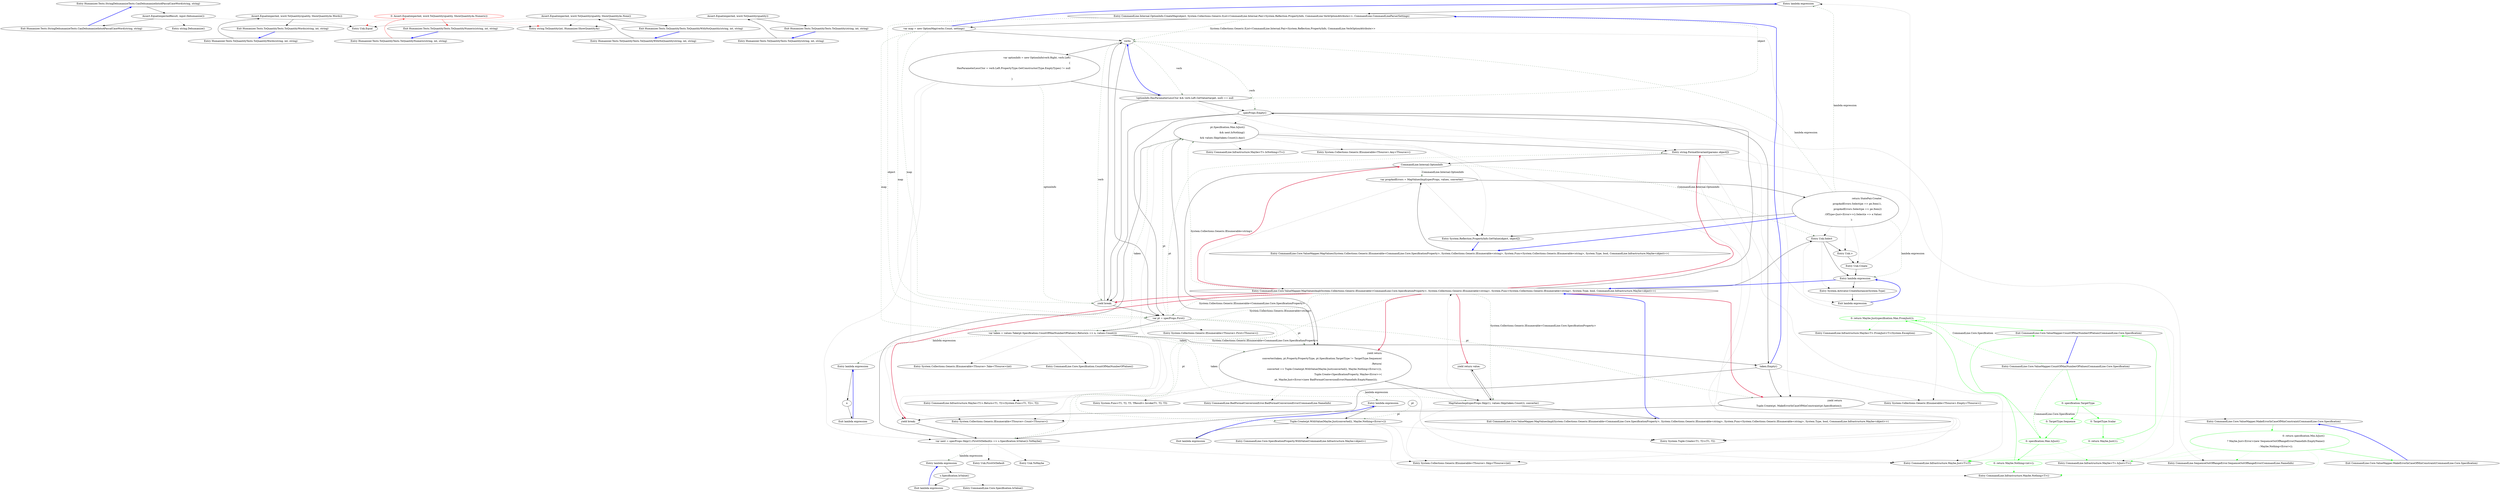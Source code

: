 digraph  {
n0 [cluster="Humanizer.Tests.StringDehumanizeTests.CanDehumanizeIntoAPascalCaseWord(string, string)", label="Entry Humanizer.Tests.StringDehumanizeTests.CanDehumanizeIntoAPascalCaseWord(string, string)", span="16-16"];
n1 [cluster="Humanizer.Tests.StringDehumanizeTests.CanDehumanizeIntoAPascalCaseWord(string, string)", label="Assert.Equal(expectedResult, input.Dehumanize())", span="18-18"];
n2 [cluster="Humanizer.Tests.StringDehumanizeTests.CanDehumanizeIntoAPascalCaseWord(string, string)", label="Exit Humanizer.Tests.StringDehumanizeTests.CanDehumanizeIntoAPascalCaseWord(string, string)", span="16-16"];
n3 [cluster="string.Dehumanize()", label="Entry string.Dehumanize()", span="14-14"];
n4 [cluster="Unk.Equal", label="Entry Unk.Equal", span=""];
m0_11 [cluster="Humanizer.Tests.ToQuantityTests.ToQuantityWords(string, int, string)", file="SpecificationExtensions.cs", label="Entry Humanizer.Tests.ToQuantityTests.ToQuantityWords(string, int, string)", span="72-72"];
m0_12 [cluster="Humanizer.Tests.ToQuantityTests.ToQuantityWords(string, int, string)", file="SpecificationExtensions.cs", label="Assert.Equal(expected, word.ToQuantity(quatity, ShowQuantityAs.Words))", span="74-74"];
m0_13 [cluster="Humanizer.Tests.ToQuantityTests.ToQuantityWords(string, int, string)", file="SpecificationExtensions.cs", label="Exit Humanizer.Tests.ToQuantityTests.ToQuantityWords(string, int, string)", span="72-72"];
m0_8 [cluster="Humanizer.Tests.ToQuantityTests.ToQuantityNumeric(string, int, string)", file="SpecificationExtensions.cs", label="Entry Humanizer.Tests.ToQuantityTests.ToQuantityNumeric(string, int, string)", span="53-53"];
m0_9 [cluster="Humanizer.Tests.ToQuantityTests.ToQuantityNumeric(string, int, string)", color=red, community=0, file="SpecificationExtensions.cs", label="0: Assert.Equal(expected, word.ToQuantity(quatity, ShowQuantityAs.Numeric))", span="56-56"];
m0_10 [cluster="Humanizer.Tests.ToQuantityTests.ToQuantityNumeric(string, int, string)", file="SpecificationExtensions.cs", label="Exit Humanizer.Tests.ToQuantityTests.ToQuantityNumeric(string, int, string)", span="53-53"];
m0_5 [cluster="Humanizer.Tests.ToQuantityTests.ToQuantityWithNoQuantity(string, int, string)", file="SpecificationExtensions.cs", label="Entry Humanizer.Tests.ToQuantityTests.ToQuantityWithNoQuantity(string, int, string)", span="36-36"];
m0_6 [cluster="Humanizer.Tests.ToQuantityTests.ToQuantityWithNoQuantity(string, int, string)", file="SpecificationExtensions.cs", label="Assert.Equal(expected, word.ToQuantity(quatity, ShowQuantityAs.None))", span="38-38"];
m0_7 [cluster="Humanizer.Tests.ToQuantityTests.ToQuantityWithNoQuantity(string, int, string)", file="SpecificationExtensions.cs", label="Exit Humanizer.Tests.ToQuantityTests.ToQuantityWithNoQuantity(string, int, string)", span="36-36"];
m0_3 [cluster="string.ToQuantity(int, Humanizer.ShowQuantityAs)", file="SpecificationExtensions.cs", label="Entry string.ToQuantity(int, Humanizer.ShowQuantityAs)", span="25-25"];
m0_0 [cluster="Humanizer.Tests.ToQuantityTests.ToQuantity(string, int, string)", file="SpecificationExtensions.cs", label="Entry Humanizer.Tests.ToQuantityTests.ToQuantity(string, int, string)", span="19-19"];
m0_1 [cluster="Humanizer.Tests.ToQuantityTests.ToQuantity(string, int, string)", file="SpecificationExtensions.cs", label="Assert.Equal(expected, word.ToQuantity(quatity))", span="21-21"];
m0_2 [cluster="Humanizer.Tests.ToQuantityTests.ToQuantity(string, int, string)", file="SpecificationExtensions.cs", label="Exit Humanizer.Tests.ToQuantityTests.ToQuantity(string, int, string)", span="19-19"];
m1_11 [cluster="lambda expression", file="ValueMapper.cs", label="Entry lambda expression", span="20-20"];
m1_60 [cluster="CommandLine.Core.SpecificationProperty.WithValue(CommandLine.Infrastructure.Maybe<object>)", file="ValueMapper.cs", label="Entry CommandLine.Core.SpecificationProperty.WithValue(CommandLine.Infrastructure.Maybe<object>)", span="18-18"];
m1_4 [cluster="CommandLine.Core.ValueMapper.MapValuesImpl(System.Collections.Generic.IEnumerable<CommandLine.Core.SpecificationProperty>, System.Collections.Generic.IEnumerable<string>, System.Func<System.Collections.Generic.IEnumerable<string>, System.Type, bool, CommandLine.Infrastructure.Maybe<object>>)", file="ValueMapper.cs", label="Entry CommandLine.Core.ValueMapper.MapValuesImpl(System.Collections.Generic.IEnumerable<CommandLine.Core.SpecificationProperty>, System.Collections.Generic.IEnumerable<string>, System.Func<System.Collections.Generic.IEnumerable<string>, System.Type, bool, CommandLine.Infrastructure.Maybe<object>>)", span="25-25"];
m1_5 [cluster="Unk.Select", file="ValueMapper.cs", label="Entry Unk.Select", span=""];
m1_6 [cluster="Unk.>", file="ValueMapper.cs", label="Entry Unk.>", span=""];
m1_7 [cluster="Unk.Create", file="ValueMapper.cs", label="Entry Unk.Create", span=""];
m1_8 [cluster="lambda expression", file="ValueMapper.cs", label="Entry lambda expression", span="19-19"];
m1_32 [cluster="System.Collections.Generic.IEnumerable<TSource>.Empty<TSource>()", file="ValueMapper.cs", label="Entry System.Collections.Generic.IEnumerable<TSource>.Empty<TSource>()", span="62-62"];
m1_43 [cluster="CommandLine.Infrastructure.Maybe<T>.IsJust<T>()", file="ValueMapper.cs", label="Entry CommandLine.Infrastructure.Maybe<T>.IsJust<T>()", span="149-149"];
m1_34 [cluster="CommandLine.Core.Specification.CountOfMaxNumberOfValues()", file="ValueMapper.cs", label="Entry CommandLine.Core.Specification.CountOfMaxNumberOfValues()", span="67-67"];
m1_25 [cluster="CommandLine.Core.ValueMapper.MapValuesImpl(System.Collections.Generic.IEnumerable<CommandLine.Core.SpecificationProperty>, System.Collections.Generic.IEnumerable<string>, System.Func<System.Collections.Generic.IEnumerable<string>, System.Type, bool, CommandLine.Infrastructure.Maybe<object>>)", file="ValueMapper.cs", label="pt.Specification.Max.IsJust()\r\n                && next.IsNothing()\r\n                && values.Skip(taken.Count()).Any()", span="44-46"];
m1_0 [cluster="CommandLine.Core.ValueMapper.MapValues(System.Collections.Generic.IEnumerable<CommandLine.Core.SpecificationProperty>, System.Collections.Generic.IEnumerable<string>, System.Func<System.Collections.Generic.IEnumerable<string>, System.Type, bool, CommandLine.Infrastructure.Maybe<object>>)", file="ValueMapper.cs", label="Entry CommandLine.Core.ValueMapper.MapValues(System.Collections.Generic.IEnumerable<CommandLine.Core.SpecificationProperty>, System.Collections.Generic.IEnumerable<string>, System.Func<System.Collections.Generic.IEnumerable<string>, System.Type, bool, CommandLine.Infrastructure.Maybe<object>>)", span="11-11"];
m1_1 [cluster="CommandLine.Core.ValueMapper.MapValues(System.Collections.Generic.IEnumerable<CommandLine.Core.SpecificationProperty>, System.Collections.Generic.IEnumerable<string>, System.Func<System.Collections.Generic.IEnumerable<string>, System.Type, bool, CommandLine.Infrastructure.Maybe<object>>)", file="ValueMapper.cs", label="var propAndErrors = MapValuesImpl(specProps, values, converter)", span="16-16"];
m1_2 [cluster="CommandLine.Core.ValueMapper.MapValues(System.Collections.Generic.IEnumerable<CommandLine.Core.SpecificationProperty>, System.Collections.Generic.IEnumerable<string>, System.Func<System.Collections.Generic.IEnumerable<string>, System.Type, bool, CommandLine.Infrastructure.Maybe<object>>)", file="ValueMapper.cs", label="return StatePair.Create(\r\n                propAndErrors.Select(pe => pe.Item1),\r\n                propAndErrors.Select(pe => pe.Item2)\r\n                    .OfType<Just<Error>>().Select(e => e.Value)\r\n                );", span="18-22"];
m1_56 [cluster="CommandLine.Core.Specification.IsValue()", file="ValueMapper.cs", label="Entry CommandLine.Core.Specification.IsValue()", span="15-15"];
m1_71 [cluster="CommandLine.Infrastructure.Maybe<T>.FromJust<T>(System.Exception)", file="ValueMapper.cs", label="Entry CommandLine.Infrastructure.Maybe<T>.FromJust<T>(System.Exception)", span="134-134"];
m1_44 [cluster="CommandLine.Infrastructure.Maybe<T>.IsNothing<T>()", file="ValueMapper.cs", label="Entry CommandLine.Infrastructure.Maybe<T>.IsNothing<T>()", span="144-144"];
m1_42 [cluster="Unk.ToMaybe", file="ValueMapper.cs", label="Entry Unk.ToMaybe", span=""];
m1_46 [cluster="CommandLine.SequenceOutOfRangeError.SequenceOutOfRangeError(CommandLine.NameInfo)", file="ValueMapper.cs", label="Entry CommandLine.SequenceOutOfRangeError.SequenceOutOfRangeError(CommandLine.NameInfo)", span="324-324"];
m1_45 [cluster="System.Collections.Generic.IEnumerable<TSource>.Any<TSource>()", file="ValueMapper.cs", label="Entry System.Collections.Generic.IEnumerable<TSource>.Any<TSource>()", span="0-0"];
m1_39 [cluster="System.Tuple.Create<T1, T2>(T1, T2)", file="ValueMapper.cs", label="Entry System.Tuple.Create<T1, T2>(T1, T2)", span="0-0"];
m1_10 [cluster="lambda expression", file="ValueMapper.cs", label="Exit lambda expression", span="19-19"];
m1_22 [cluster="CommandLine.Core.ValueMapper.MapValuesImpl(System.Collections.Generic.IEnumerable<CommandLine.Core.SpecificationProperty>, System.Collections.Generic.IEnumerable<string>, System.Func<System.Collections.Generic.IEnumerable<string>, System.Type, bool, CommandLine.Infrastructure.Maybe<object>>)", file="ValueMapper.cs", label="yield return\r\n                    Tuple.Create(pt, MakeErrorInCaseOfMinConstraint(pt.Specification));", span="38-39"];
m1_14 [cluster="CommandLine.Internal.OptionInfo.CreateMap(object, System.Collections.Generic.IList<CommandLine.Internal.Pair<System.Reflection.PropertyInfo, CommandLine.VerbOptionAttribute>>, CommandLine.CommandLineParserSettings)", file="ValueMapper.cs", label=verbs, span="68-68"];
m1_58 [cluster="lambda expression", file="ValueMapper.cs", label="Tuple.Create(pt.WithValue(Maybe.Just(converted)), Maybe.Nothing<Error>())", span="57-57"];
m1_57 [cluster="lambda expression", file="ValueMapper.cs", label="Entry lambda expression", span="57-57"];
m1_59 [cluster="lambda expression", file="ValueMapper.cs", label="Exit lambda expression", span="57-57"];
m1_50 [cluster="lambda expression", file="ValueMapper.cs", label="Entry lambda expression", span="35-35"];
m1_53 [cluster="lambda expression", file="ValueMapper.cs", label="Entry lambda expression", span="43-43"];
m1_52 [cluster="lambda expression", file="ValueMapper.cs", label="Exit lambda expression", span="35-35"];
m1_51 [cluster="lambda expression", file="ValueMapper.cs", label=n, span="35-35"];
m1_55 [cluster="lambda expression", file="ValueMapper.cs", label="Exit lambda expression", span="43-43"];
m1_54 [cluster="lambda expression", file="ValueMapper.cs", label="s.Specification.IsValue()", span="43-43"];
m1_9 [cluster="System.Activator.CreateInstance(System.Type)", file="ValueMapper.cs", label="Entry System.Activator.CreateInstance(System.Type)", span="0-0"];
m1_13 [cluster="CommandLine.Internal.OptionInfo.CreateMap(object, System.Collections.Generic.IList<CommandLine.Internal.Pair<System.Reflection.PropertyInfo, CommandLine.VerbOptionAttribute>>, CommandLine.CommandLineParserSettings)", file="ValueMapper.cs", label="var map = new OptionMap(verbs.Count, settings)", span="67-67"];
m1_12 [cluster="CommandLine.Internal.OptionInfo.CreateMap(object, System.Collections.Generic.IList<CommandLine.Internal.Pair<System.Reflection.PropertyInfo, CommandLine.VerbOptionAttribute>>, CommandLine.CommandLineParserSettings)", file="ValueMapper.cs", label="Entry CommandLine.Internal.OptionInfo.CreateMap(object, System.Collections.Generic.IList<CommandLine.Internal.Pair<System.Reflection.PropertyInfo, CommandLine.VerbOptionAttribute>>, CommandLine.CommandLineParserSettings)", span="64-64"];
m1_15 [cluster="CommandLine.Internal.OptionInfo.CreateMap(object, System.Collections.Generic.IList<CommandLine.Internal.Pair<System.Reflection.PropertyInfo, CommandLine.VerbOptionAttribute>>, CommandLine.CommandLineParserSettings)", file="ValueMapper.cs", label="var optionInfo = new OptionInfo(verb.Right, verb.Left)\r\n                    {\r\n                        HasParameterLessCtor = verb.Left.PropertyType.GetConstructor(Type.EmptyTypes) != null\r\n\r\n                    }", span="70-74"];
m1_16 [cluster="CommandLine.Internal.OptionInfo.CreateMap(object, System.Collections.Generic.IList<CommandLine.Internal.Pair<System.Reflection.PropertyInfo, CommandLine.VerbOptionAttribute>>, CommandLine.CommandLineParserSettings)", file="ValueMapper.cs", label="!optionInfo.HasParameterLessCtor && verb.Left.GetValue(target, null) == null", span="75-75"];
m1_3 [cluster="System.Reflection.PropertyInfo.GetValue(object, object[])", file="ValueMapper.cs", label="Entry System.Reflection.PropertyInfo.GetValue(object, object[])", span="0-0"];
m1_40 [cluster="System.Collections.Generic.IEnumerable<TSource>.Skip<TSource>(int)", file="ValueMapper.cs", label="Entry System.Collections.Generic.IEnumerable<TSource>.Skip<TSource>(int)", span="0-0"];
m1_33 [cluster="System.Collections.Generic.IEnumerable<TSource>.First<TSource>()", file="ValueMapper.cs", label="Entry System.Collections.Generic.IEnumerable<TSource>.First<TSource>()", span="0-0"];
m1_37 [cluster="System.Collections.Generic.IEnumerable<TSource>.Take<TSource>(int)", file="ValueMapper.cs", label="Entry System.Collections.Generic.IEnumerable<TSource>.Take<TSource>(int)", span="0-0"];
m1_48 [cluster="System.Func<T1, T2, T3, TResult>.Invoke(T1, T2, T3)", file="ValueMapper.cs", label="Entry System.Func<T1, T2, T3, TResult>.Invoke(T1, T2, T3)", span="0-0"];
m1_38 [cluster="CommandLine.Core.ValueMapper.MakeErrorInCaseOfMinConstraint(CommandLine.Core.Specification)", file="ValueMapper.cs", label="Entry CommandLine.Core.ValueMapper.MakeErrorInCaseOfMinConstraint(CommandLine.Core.Specification)", span="83-83"];
m1_72 [cluster="CommandLine.Core.ValueMapper.MakeErrorInCaseOfMinConstraint(CommandLine.Core.Specification)", color=green, community=0, file="ValueMapper.cs", label="0: return specification.Min.IsJust()\r\n                ? Maybe.Just<Error>(new SequenceOutOfRangeError(NameInfo.EmptyName))\r\n                : Maybe.Nothing<Error>();", span="85-87"];
m1_73 [cluster="CommandLine.Core.ValueMapper.MakeErrorInCaseOfMinConstraint(CommandLine.Core.Specification)", file="ValueMapper.cs", label="Exit CommandLine.Core.ValueMapper.MakeErrorInCaseOfMinConstraint(CommandLine.Core.Specification)", span="83-83"];
m1_47 [cluster="CommandLine.Infrastructure.Maybe.Just<T>(T)", file="ValueMapper.cs", label="Entry CommandLine.Infrastructure.Maybe.Just<T>(T)", span="68-68"];
m1_49 [cluster="CommandLine.BadFormatConversionError.BadFormatConversionError(CommandLine.NameInfo)", file="ValueMapper.cs", label="Entry CommandLine.BadFormatConversionError.BadFormatConversionError(CommandLine.NameInfo)", span="313-313"];
m1_23 [cluster="CommandLine.Core.ValueMapper.MapValuesImpl(System.Collections.Generic.IEnumerable<CommandLine.Core.SpecificationProperty>, System.Collections.Generic.IEnumerable<string>, System.Func<System.Collections.Generic.IEnumerable<string>, System.Type, bool, CommandLine.Infrastructure.Maybe<object>>)", file="ValueMapper.cs", label="yield break;", span="40-40"];
m1_24 [cluster="CommandLine.Core.ValueMapper.MapValuesImpl(System.Collections.Generic.IEnumerable<CommandLine.Core.SpecificationProperty>, System.Collections.Generic.IEnumerable<string>, System.Func<System.Collections.Generic.IEnumerable<string>, System.Type, bool, CommandLine.Infrastructure.Maybe<object>>)", file="ValueMapper.cs", label="var next = specProps.Skip(1).FirstOrDefault(s => s.Specification.IsValue()).ToMaybe()", span="43-43"];
m1_61 [cluster="CommandLine.Infrastructure.Maybe.Nothing<T>()", file="ValueMapper.cs", label="Entry CommandLine.Infrastructure.Maybe.Nothing<T>()", span="63-63"];
m1_35 [cluster="System.Collections.Generic.IEnumerable<TSource>.Count<TSource>()", file="ValueMapper.cs", label="Entry System.Collections.Generic.IEnumerable<TSource>.Count<TSource>()", span="0-0"];
m1_62 [cluster="CommandLine.Core.ValueMapper.CountOfMaxNumberOfValues(CommandLine.Core.Specification)", file="ValueMapper.cs", label="Entry CommandLine.Core.ValueMapper.CountOfMaxNumberOfValues(CommandLine.Core.Specification)", span="67-67"];
m1_63 [cluster="CommandLine.Core.ValueMapper.CountOfMaxNumberOfValues(CommandLine.Core.Specification)", color=green, community=0, file="ValueMapper.cs", label="0: specification.TargetType", span="69-69"];
m1_64 [cluster="CommandLine.Core.ValueMapper.CountOfMaxNumberOfValues(CommandLine.Core.Specification)", color=green, community=0, file="ValueMapper.cs", label="0: TargetType.Scalar", span="71-71"];
m1_66 [cluster="CommandLine.Core.ValueMapper.CountOfMaxNumberOfValues(CommandLine.Core.Specification)", color=green, community=0, file="ValueMapper.cs", label="0: TargetType.Sequence", span="73-73"];
m1_67 [cluster="CommandLine.Core.ValueMapper.CountOfMaxNumberOfValues(CommandLine.Core.Specification)", color=green, community=0, file="ValueMapper.cs", label="0: specification.Max.IsJust()", span="74-74"];
m1_68 [cluster="CommandLine.Core.ValueMapper.CountOfMaxNumberOfValues(CommandLine.Core.Specification)", color=green, community=0, file="ValueMapper.cs", label="0: return Maybe.Just(specification.Max.FromJust());", span="76-76"];
m1_69 [cluster="CommandLine.Core.ValueMapper.CountOfMaxNumberOfValues(CommandLine.Core.Specification)", color=green, community=0, file="ValueMapper.cs", label="0: return Maybe.Nothing<int>();", span="80-80"];
m1_65 [cluster="CommandLine.Core.ValueMapper.CountOfMaxNumberOfValues(CommandLine.Core.Specification)", color=green, community=0, file="ValueMapper.cs", label="0: return Maybe.Just(1);", span="72-72"];
m1_70 [cluster="CommandLine.Core.ValueMapper.CountOfMaxNumberOfValues(CommandLine.Core.Specification)", file="ValueMapper.cs", label="Exit CommandLine.Core.ValueMapper.CountOfMaxNumberOfValues(CommandLine.Core.Specification)", span="67-67"];
m1_41 [cluster="Unk.FirstOrDefault", file="ValueMapper.cs", label="Entry Unk.FirstOrDefault", span=""];
m1_19 [cluster="CommandLine.Core.ValueMapper.MapValuesImpl(System.Collections.Generic.IEnumerable<CommandLine.Core.SpecificationProperty>, System.Collections.Generic.IEnumerable<string>, System.Func<System.Collections.Generic.IEnumerable<string>, System.Type, bool, CommandLine.Infrastructure.Maybe<object>>)", file="ValueMapper.cs", label="var pt = specProps.First()", span="34-34"];
m1_18 [cluster="CommandLine.Core.ValueMapper.MapValuesImpl(System.Collections.Generic.IEnumerable<CommandLine.Core.SpecificationProperty>, System.Collections.Generic.IEnumerable<string>, System.Func<System.Collections.Generic.IEnumerable<string>, System.Type, bool, CommandLine.Infrastructure.Maybe<object>>)", file="ValueMapper.cs", label="yield break;", span="32-32"];
m1_20 [cluster="CommandLine.Core.ValueMapper.MapValuesImpl(System.Collections.Generic.IEnumerable<CommandLine.Core.SpecificationProperty>, System.Collections.Generic.IEnumerable<string>, System.Func<System.Collections.Generic.IEnumerable<string>, System.Type, bool, CommandLine.Infrastructure.Maybe<object>>)", file="ValueMapper.cs", label="var taken = values.Take(pt.Specification.CountOfMaxNumberOfValues().Return(n => n, values.Count()))", span="35-35"];
m1_17 [cluster="CommandLine.Core.ValueMapper.MapValuesImpl(System.Collections.Generic.IEnumerable<CommandLine.Core.SpecificationProperty>, System.Collections.Generic.IEnumerable<string>, System.Func<System.Collections.Generic.IEnumerable<string>, System.Type, bool, CommandLine.Infrastructure.Maybe<object>>)", file="ValueMapper.cs", label="specProps.Empty()", span="30-30"];
m1_21 [cluster="CommandLine.Core.ValueMapper.MapValuesImpl(System.Collections.Generic.IEnumerable<CommandLine.Core.SpecificationProperty>, System.Collections.Generic.IEnumerable<string>, System.Func<System.Collections.Generic.IEnumerable<string>, System.Type, bool, CommandLine.Infrastructure.Maybe<object>>)", file="ValueMapper.cs", label="taken.Empty()", span="36-36"];
m1_26 [cluster="string.FormatInvariant(params object[])", file="ValueMapper.cs", label="Entry string.FormatInvariant(params object[])", span="58-58"];
m1_28 [cluster="CommandLine.Core.ValueMapper.MapValuesImpl(System.Collections.Generic.IEnumerable<CommandLine.Core.SpecificationProperty>, System.Collections.Generic.IEnumerable<string>, System.Func<System.Collections.Generic.IEnumerable<string>, System.Type, bool, CommandLine.Infrastructure.Maybe<object>>)", file="ValueMapper.cs", label="yield return\r\n                converter(taken, pt.Property.PropertyType, pt.Specification.TargetType != TargetType.Sequence)\r\n                    .Return(\r\n                        converted => Tuple.Create(pt.WithValue(Maybe.Just(converted)), Maybe.Nothing<Error>()),\r\n                        Tuple.Create<SpecificationProperty, Maybe<Error>>(\r\n                            pt, Maybe.Just<Error>(new BadFormatConversionError(NameInfo.EmptyName))));", span="54-59"];
m1_27 [cluster="CommandLine.Core.ValueMapper.MapValuesImpl(System.Collections.Generic.IEnumerable<CommandLine.Core.SpecificationProperty>, System.Collections.Generic.IEnumerable<string>, System.Func<System.Collections.Generic.IEnumerable<string>, System.Type, bool, CommandLine.Infrastructure.Maybe<object>>)", file="ValueMapper.cs", label="CommandLine.Internal.OptionInfo", span=""];
m1_29 [cluster="CommandLine.Core.ValueMapper.MapValuesImpl(System.Collections.Generic.IEnumerable<CommandLine.Core.SpecificationProperty>, System.Collections.Generic.IEnumerable<string>, System.Func<System.Collections.Generic.IEnumerable<string>, System.Type, bool, CommandLine.Infrastructure.Maybe<object>>)", file="ValueMapper.cs", label="MapValuesImpl(specProps.Skip(1), values.Skip(taken.Count()), converter)", span="61-61"];
m1_30 [cluster="CommandLine.Core.ValueMapper.MapValuesImpl(System.Collections.Generic.IEnumerable<CommandLine.Core.SpecificationProperty>, System.Collections.Generic.IEnumerable<string>, System.Func<System.Collections.Generic.IEnumerable<string>, System.Type, bool, CommandLine.Infrastructure.Maybe<object>>)", file="ValueMapper.cs", label="yield return value;", span="63-63"];
m1_31 [cluster="CommandLine.Core.ValueMapper.MapValuesImpl(System.Collections.Generic.IEnumerable<CommandLine.Core.SpecificationProperty>, System.Collections.Generic.IEnumerable<string>, System.Func<System.Collections.Generic.IEnumerable<string>, System.Type, bool, CommandLine.Infrastructure.Maybe<object>>)", file="ValueMapper.cs", label="Exit CommandLine.Core.ValueMapper.MapValuesImpl(System.Collections.Generic.IEnumerable<CommandLine.Core.SpecificationProperty>, System.Collections.Generic.IEnumerable<string>, System.Func<System.Collections.Generic.IEnumerable<string>, System.Type, bool, CommandLine.Infrastructure.Maybe<object>>)", span="25-25"];
m1_36 [cluster="CommandLine.Infrastructure.Maybe<T1>.Return<T1, T2>(System.Func<T1, T2>, T2)", file="ValueMapper.cs", label="Entry CommandLine.Infrastructure.Maybe<T1>.Return<T1, T2>(System.Func<T1, T2>, T2)", span="100-100"];
m1_74 [file="ValueMapper.cs", label=pt, span=""];
n0 -> n1  [key=0, style=solid];
n1 -> n2  [key=0, style=solid];
n1 -> n3  [key=2, style=dotted];
n1 -> n4  [key=2, style=dotted];
n2 -> n0  [color=blue, key=0, style=bold];
m0_11 -> m0_12  [key=0, style=solid];
m0_12 -> m0_13  [key=0, style=solid];
m0_12 -> m0_3  [key=2, style=dotted];
m0_12 -> n4  [key=2, style=dotted];
m0_13 -> m0_11  [color=blue, key=0, style=bold];
m0_8 -> m0_9  [color=red, key=0, style=solid];
m0_9 -> m0_10  [color=red, key=0, style=solid];
m0_9 -> m0_3  [color=red, key=2, style=dotted];
m0_9 -> n4  [color=red, key=2, style=dotted];
m0_10 -> m0_8  [color=blue, key=0, style=bold];
m0_5 -> m0_6  [key=0, style=solid];
m0_6 -> m0_7  [key=0, style=solid];
m0_6 -> m0_3  [key=2, style=dotted];
m0_6 -> n4  [key=2, style=dotted];
m0_7 -> m0_5  [color=blue, key=0, style=bold];
m0_0 -> m0_1  [key=0, style=solid];
m0_1 -> m0_2  [key=0, style=solid];
m0_1 -> m0_3  [key=2, style=dotted];
m0_1 -> n4  [key=2, style=dotted];
m0_2 -> m0_0  [color=blue, key=0, style=bold];
m1_11 -> m1_12  [key=0, style=solid];
m1_4 -> m1_5  [key=0, style=solid];
m1_4 -> m1_25  [color=darkseagreen4, key=1, label="System.Collections.Generic.IEnumerable<string>", style=dashed];
m1_4 -> m1_26  [color=crimson, key=0, style=bold];
m1_4 -> m1_28  [color=crimson, key=0, style=bold];
m1_4 -> m1_22  [color=crimson, key=0, style=bold];
m1_4 -> m1_17  [key=0, style=solid];
m1_4 -> m1_18  [color=crimson, key=0, style=bold];
m1_4 -> m1_23  [color=crimson, key=0, style=bold];
m1_4 -> m1_27  [color=crimson, key=0, style=bold];
m1_4 -> m1_30  [color=crimson, key=0, style=bold];
m1_4 -> m1_19  [color=darkseagreen4, key=1, label="System.Collections.Generic.IEnumerable<CommandLine.Core.SpecificationProperty>", style=dashed];
m1_4 -> m1_20  [color=darkseagreen4, key=1, label="System.Collections.Generic.IEnumerable<string>", style=dashed];
m1_4 -> m1_24  [color=darkseagreen4, key=1, label="System.Collections.Generic.IEnumerable<CommandLine.Core.SpecificationProperty>", style=dashed];
m1_4 -> m1_29  [color=darkseagreen4, key=1, label="System.Collections.Generic.IEnumerable<CommandLine.Core.SpecificationProperty>", style=dashed];
m1_5 -> m1_6  [key=0, style=solid];
m1_5 -> m1_8  [key=0, style=solid];
m1_5 -> m1_9  [key=2, style=dotted];
m1_5 -> m1_10  [key=2, style=dotted];
m1_6 -> m1_7  [key=0, style=solid];
m1_7 -> m1_8  [key=0, style=solid];
m1_7 -> m1_11  [key=2, style=dotted];
m1_8 -> m1_4  [color=blue, key=0, style=bold];
m1_8 -> m1_9  [key=0, style=solid];
m1_25 -> m1_43  [key=2, style=dotted];
m1_25 -> m1_26  [key=0, style=solid];
m1_25 -> m1_28  [key=0, style=solid];
m1_25 -> m1_44  [key=2, style=dotted];
m1_25 -> m1_35  [key=2, style=dotted];
m1_25 -> m1_40  [key=2, style=dotted];
m1_25 -> m1_45  [key=2, style=dotted];
m1_0 -> m1_1  [key=0, style=solid];
m1_1 -> m1_2  [key=0, style=solid];
m1_1 -> m1_3  [key=2, style=dotted];
m1_1 -> m1_4  [key=2, style=dotted];
m1_2 -> m1_0  [color=blue, key=0, style=bold];
m1_2 -> m1_3  [key=0, style=solid];
m1_2 -> m1_5  [key=2, style=dotted];
m1_2 -> m1_6  [key=2, style=dotted];
m1_2 -> m1_7  [key=2, style=dotted];
m1_2 -> m1_8  [color=darkseagreen4, key=1, label="lambda expression", style=dashed];
m1_2 -> m1_11  [color=darkseagreen4, key=1, label="lambda expression", style=dashed];
m1_2 -> m1_14  [color=darkseagreen4, key=1, label="lambda expression", style=dashed];
m1_10 -> m1_8  [color=blue, key=0, style=bold];
m1_22 -> m1_38  [key=2, style=dotted];
m1_22 -> m1_23  [key=0, style=solid];
m1_22 -> m1_39  [key=2, style=dotted];
m1_14 -> m1_15  [key=0, style=solid];
m1_14 -> m1_19  [key=0, style=solid];
m1_14 -> m1_16  [color=darkseagreen4, key=1, label=verb, style=dashed];
m1_14 -> m1_17  [color=darkseagreen4, key=1, label=verb, style=dashed];
m1_14 -> m1_18  [color=darkseagreen4, key=1, label=verb, style=dashed];
m1_58 -> m1_47  [key=2, style=dotted];
m1_58 -> m1_61  [key=2, style=dotted];
m1_58 -> m1_59  [key=0, style=solid];
m1_58 -> m1_60  [key=2, style=dotted];
m1_58 -> m1_39  [key=2, style=dotted];
m1_57 -> m1_58  [key=0, style=solid];
m1_59 -> m1_57  [color=blue, key=0, style=bold];
m1_50 -> m1_51  [key=0, style=solid];
m1_53 -> m1_54  [key=0, style=solid];
m1_52 -> m1_50  [color=blue, key=0, style=bold];
m1_51 -> m1_52  [key=0, style=solid];
m1_55 -> m1_53  [color=blue, key=0, style=bold];
m1_54 -> m1_55  [key=0, style=solid];
m1_54 -> m1_56  [key=2, style=dotted];
m1_9 -> m1_10  [key=0, style=solid];
m1_13 -> m1_11  [color=blue, key=0, style=bold];
m1_13 -> m1_14  [key=0, style=solid];
m1_13 -> m1_22  [key=2, style=dotted];
m1_13 -> m1_18  [color=darkseagreen4, key=1, label=map, style=dashed];
m1_13 -> m1_19  [color=darkseagreen4, key=1, label=map, style=dashed];
m1_13 -> m1_20  [color=darkseagreen4, key=1, label=map, style=dashed];
m1_12 -> m1_13  [key=0, style=solid];
m1_12 -> m1_14  [color=darkseagreen4, key=1, label="System.Collections.Generic.IList<CommandLine.Internal.Pair<System.Reflection.PropertyInfo, CommandLine.VerbOptionAttribute>>", style=dashed];
m1_12 -> m1_16  [color=darkseagreen4, key=1, label=object, style=dashed];
m1_12 -> m1_19  [color=darkseagreen4, key=1, label=object, style=dashed];
m1_15 -> m1_16  [key=0, style=solid];
m1_15 -> m1_23  [key=2, style=dotted];
m1_15 -> m1_24  [key=2, style=dotted];
m1_15 -> m1_18  [color=darkseagreen4, key=1, label=optionInfo, style=dashed];
m1_16 -> m1_14  [color=blue, key=0, style=bold];
m1_16 -> m1_17  [key=0, style=solid];
m1_16 -> m1_18  [key=0, style=solid];
m1_16 -> m1_3  [key=2, style=dotted];
m1_3 -> m1_0  [color=blue, key=0, style=bold];
m1_38 -> m1_72  [color=green, key=0, style=solid];
m1_72 -> m1_73  [color=green, key=0, style=solid];
m1_72 -> m1_43  [color=green, key=2, style=dotted];
m1_72 -> m1_46  [color=green, key=2, style=dotted];
m1_72 -> m1_47  [color=green, key=2, style=dotted];
m1_72 -> m1_61  [color=green, key=2, style=dotted];
m1_73 -> m1_38  [color=blue, key=0, style=bold];
m1_23 -> m1_24  [key=0, style=solid];
m1_24 -> m1_25  [key=0, style=solid];
m1_24 -> m1_40  [key=2, style=dotted];
m1_24 -> m1_41  [key=2, style=dotted];
m1_24 -> m1_42  [key=2, style=dotted];
m1_24 -> m1_53  [color=darkseagreen4, key=1, label="lambda expression", style=dashed];
m1_62 -> m1_63  [color=green, key=0, style=solid];
m1_62 -> m1_67  [color=green, key=1, label="CommandLine.Core.Specification", style=dashed];
m1_62 -> m1_68  [color=green, key=1, label="CommandLine.Core.Specification", style=dashed];
m1_63 -> m1_64  [color=green, key=0, style=solid];
m1_63 -> m1_66  [color=green, key=0, style=solid];
m1_64 -> m1_65  [color=green, key=0, style=solid];
m1_66 -> m1_67  [color=green, key=0, style=solid];
m1_67 -> m1_68  [color=green, key=0, style=solid];
m1_67 -> m1_69  [color=green, key=0, style=solid];
m1_67 -> m1_43  [color=green, key=2, style=dotted];
m1_68 -> m1_70  [color=green, key=0, style=solid];
m1_68 -> m1_71  [color=green, key=2, style=dotted];
m1_68 -> m1_47  [color=green, key=2, style=dotted];
m1_69 -> m1_70  [color=green, key=0, style=solid];
m1_69 -> m1_61  [color=green, key=2, style=dotted];
m1_65 -> m1_70  [color=green, key=0, style=solid];
m1_65 -> m1_47  [color=green, key=2, style=dotted];
m1_70 -> m1_62  [color=blue, key=0, style=bold];
m1_19 -> m1_20  [key=0, style=solid];
m1_19 -> m1_25  [color=darkseagreen4, key=1, label=pt, style=dashed];
m1_19 -> m1_26  [color=darkseagreen4, key=1, label=pt, style=dashed];
m1_19 -> m1_28  [color=darkseagreen4, key=1, label=pt, style=dashed];
m1_19 -> m1_58  [color=darkseagreen4, key=1, label=pt, style=dashed];
m1_19 -> m1_22  [color=darkseagreen4, key=1, label=pt, style=dashed];
m1_19 -> m1_33  [key=2, style=dotted];
m1_18 -> m1_14  [key=0, style=solid];
m1_18 -> m1_19  [key=0, style=solid];
m1_20 -> m1_21  [key=0, style=solid];
m1_20 -> m1_25  [color=darkseagreen4, key=1, label=taken, style=dashed];
m1_20 -> m1_28  [color=darkseagreen4, key=1, label=taken, style=dashed];
m1_20 -> m1_34  [key=2, style=dotted];
m1_20 -> m1_35  [key=2, style=dotted];
m1_20 -> m1_36  [key=2, style=dotted];
m1_20 -> m1_37  [key=2, style=dotted];
m1_20 -> m1_50  [color=darkseagreen4, key=1, label="lambda expression", style=dashed];
m1_20 -> m1_29  [color=darkseagreen4, key=1, label=taken, style=dashed];
m1_17 -> m1_21  [key=0, style=solid];
m1_17 -> m1_25  [key=2, style=dotted];
m1_17 -> m1_26  [key=2, style=dotted];
m1_17 -> m1_19  [key=0, style=solid];
m1_17 -> m1_18  [key=0, style=solid];
m1_17 -> m1_32  [key=2, style=dotted];
m1_21 -> m1_12  [color=blue, key=0, style=bold];
m1_21 -> m1_22  [key=0, style=solid];
m1_21 -> m1_24  [key=0, style=solid];
m1_21 -> m1_32  [key=2, style=dotted];
m1_26 -> m1_47  [key=2, style=dotted];
m1_26 -> m1_46  [key=2, style=dotted];
m1_26 -> m1_27  [key=0, style=solid];
m1_26 -> m1_39  [key=2, style=dotted];
m1_28 -> m1_47  [key=2, style=dotted];
m1_28 -> m1_29  [key=0, style=solid];
m1_28 -> m1_48  [key=2, style=dotted];
m1_28 -> m1_49  [key=2, style=dotted];
m1_28 -> m1_39  [key=2, style=dotted];
m1_28 -> m1_36  [key=2, style=dotted];
m1_28 -> m1_57  [color=darkseagreen4, key=1, label="lambda expression", style=dashed];
m1_27 -> m1_28  [key=0, style=solid];
m1_27 -> m1_1  [color=darkseagreen4, key=1, label="CommandLine.Internal.OptionInfo", style=dashed];
m1_27 -> m1_5  [color=darkseagreen4, key=1, label="CommandLine.Internal.OptionInfo", style=dashed];
m1_29 -> m1_4  [key=2, style=dotted];
m1_29 -> m1_35  [key=2, style=dotted];
m1_29 -> m1_40  [key=2, style=dotted];
m1_29 -> m1_30  [key=0, style=solid];
m1_29 -> m1_31  [key=0, style=solid];
m1_30 -> m1_29  [key=0, style=solid];
m1_31 -> m1_4  [color=blue, key=0, style=bold];
m1_74 -> m1_58  [color=darkseagreen4, key=1, label=pt, style=dashed];
}
